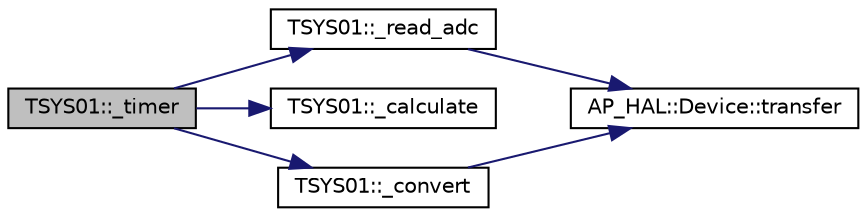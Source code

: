 digraph "TSYS01::_timer"
{
 // INTERACTIVE_SVG=YES
  edge [fontname="Helvetica",fontsize="10",labelfontname="Helvetica",labelfontsize="10"];
  node [fontname="Helvetica",fontsize="10",shape=record];
  rankdir="LR";
  Node1 [label="TSYS01::_timer",height=0.2,width=0.4,color="black", fillcolor="grey75", style="filled", fontcolor="black"];
  Node1 -> Node2 [color="midnightblue",fontsize="10",style="solid",fontname="Helvetica"];
  Node2 [label="TSYS01::_read_adc",height=0.2,width=0.4,color="black", fillcolor="white", style="filled",URL="$classTSYS01.html#a8bef52f9dd008a2c33a71394a075a1cc"];
  Node2 -> Node3 [color="midnightblue",fontsize="10",style="solid",fontname="Helvetica"];
  Node3 [label="AP_HAL::Device::transfer",height=0.2,width=0.4,color="black", fillcolor="white", style="filled",URL="$classAP__HAL_1_1Device.html#a2af24b5f93b678af718b65a606e538b0"];
  Node1 -> Node4 [color="midnightblue",fontsize="10",style="solid",fontname="Helvetica"];
  Node4 [label="TSYS01::_calculate",height=0.2,width=0.4,color="black", fillcolor="white", style="filled",URL="$classTSYS01.html#a68d06e6764c51c5adb10a6ff6136ab14"];
  Node1 -> Node5 [color="midnightblue",fontsize="10",style="solid",fontname="Helvetica"];
  Node5 [label="TSYS01::_convert",height=0.2,width=0.4,color="black", fillcolor="white", style="filled",URL="$classTSYS01.html#a7fb11e6510b8b43849c973d2f538f11e"];
  Node5 -> Node3 [color="midnightblue",fontsize="10",style="solid",fontname="Helvetica"];
}
